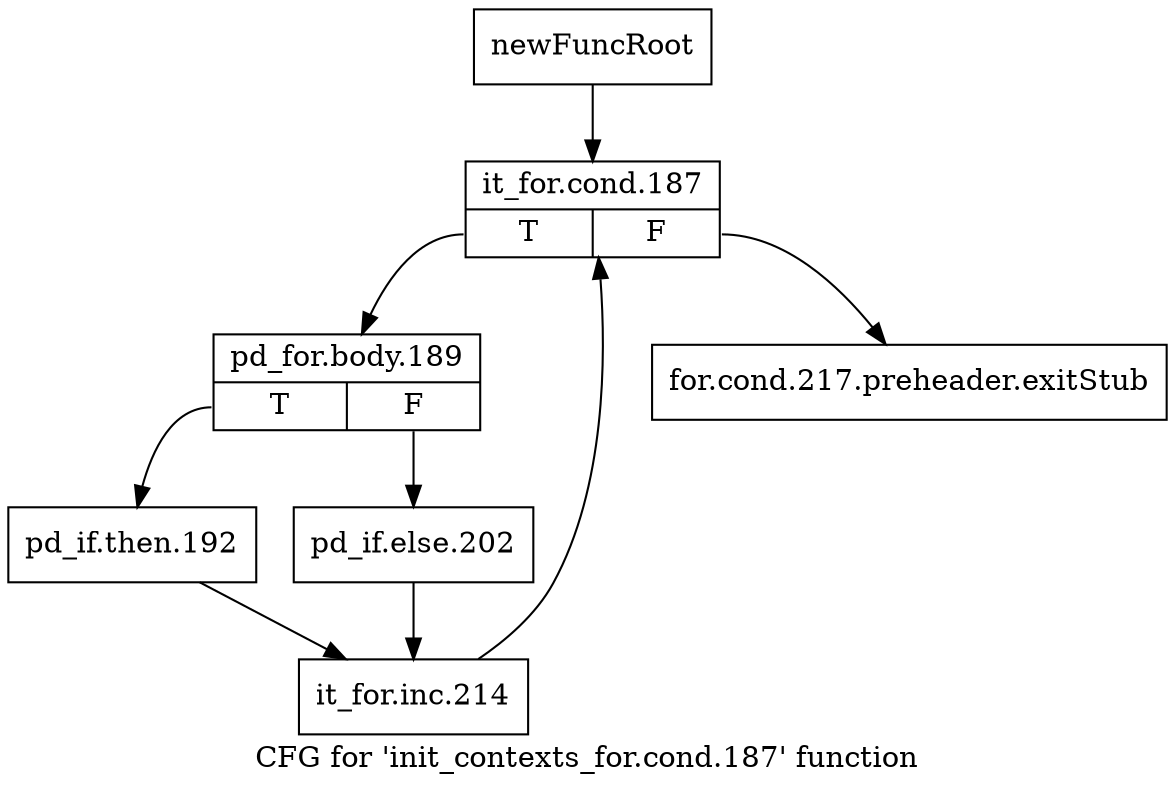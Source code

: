 digraph "CFG for 'init_contexts_for.cond.187' function" {
	label="CFG for 'init_contexts_for.cond.187' function";

	Node0x238a1d0 [shape=record,label="{newFuncRoot}"];
	Node0x238a1d0 -> Node0x238a270;
	Node0x238a220 [shape=record,label="{for.cond.217.preheader.exitStub}"];
	Node0x238a270 [shape=record,label="{it_for.cond.187|{<s0>T|<s1>F}}"];
	Node0x238a270:s0 -> Node0x238a740;
	Node0x238a270:s1 -> Node0x238a220;
	Node0x238a740 [shape=record,label="{pd_for.body.189|{<s0>T|<s1>F}}"];
	Node0x238a740:s0 -> Node0x238a7e0;
	Node0x238a740:s1 -> Node0x238a790;
	Node0x238a790 [shape=record,label="{pd_if.else.202}"];
	Node0x238a790 -> Node0x238a830;
	Node0x238a7e0 [shape=record,label="{pd_if.then.192}"];
	Node0x238a7e0 -> Node0x238a830;
	Node0x238a830 [shape=record,label="{it_for.inc.214}"];
	Node0x238a830 -> Node0x238a270;
}
